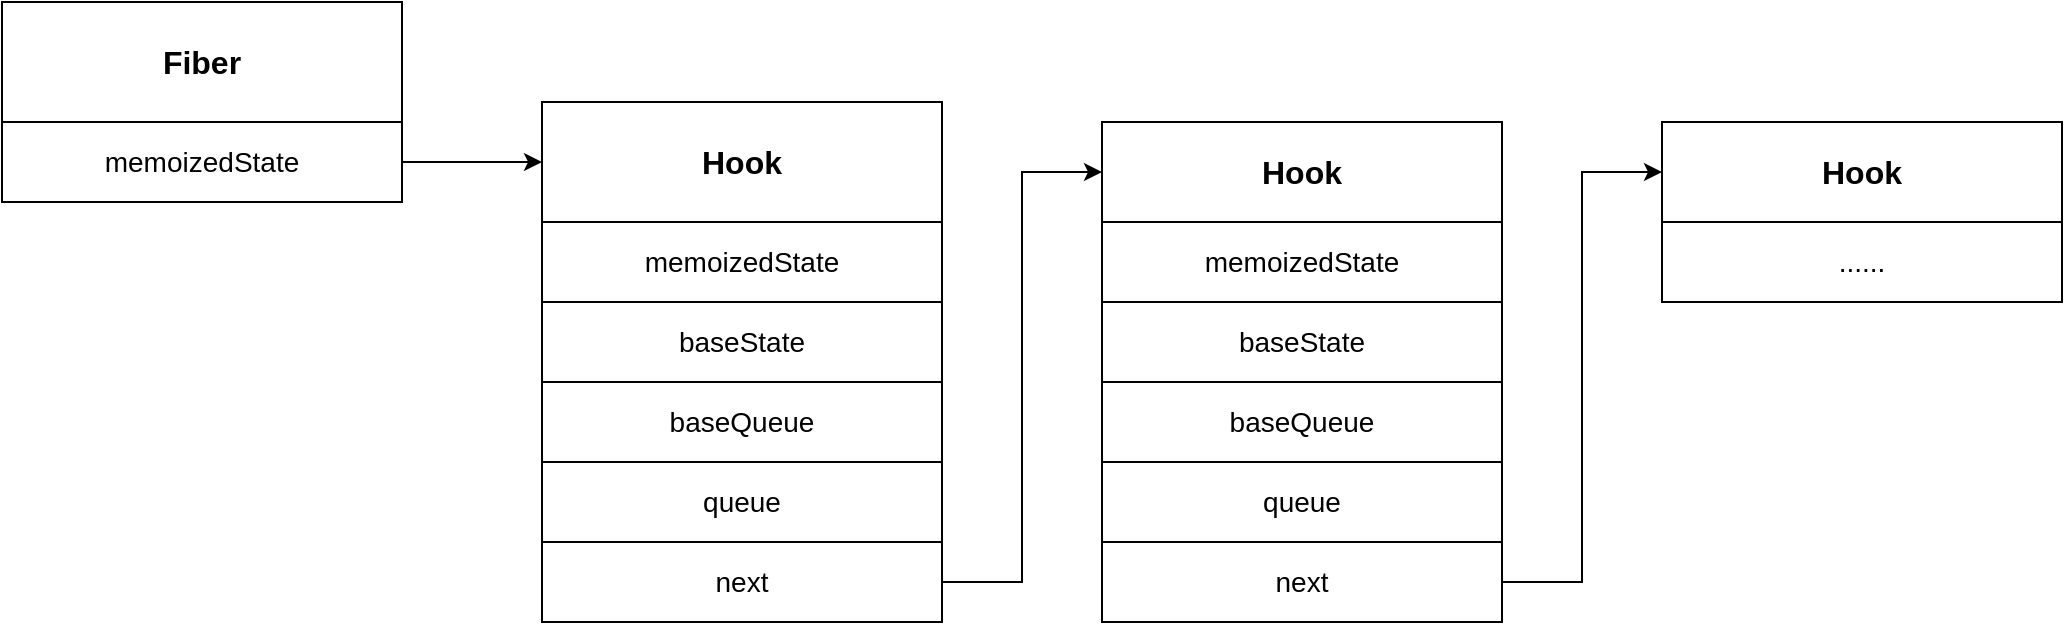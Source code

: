 <mxfile version="16.1.0" type="github">
  <diagram id="wmQCY8qJL-dyslhDrxCW" name="Page-1">
    <mxGraphModel dx="1395" dy="899" grid="1" gridSize="10" guides="1" tooltips="1" connect="1" arrows="1" fold="1" page="1" pageScale="1" pageWidth="2339" pageHeight="3300" math="0" shadow="0">
      <root>
        <mxCell id="0" />
        <mxCell id="1" parent="0" />
        <mxCell id="0jPFI7pGjnbCgKfN27kb-1" value="Fiber" style="rounded=0;whiteSpace=wrap;html=1;verticalAlign=middle;fontSize=16;fontStyle=1" vertex="1" parent="1">
          <mxGeometry x="10" y="220" width="200" height="60" as="geometry" />
        </mxCell>
        <mxCell id="0jPFI7pGjnbCgKfN27kb-62" style="edgeStyle=orthogonalEdgeStyle;rounded=0;orthogonalLoop=1;jettySize=auto;html=1;exitX=1;exitY=0.5;exitDx=0;exitDy=0;entryX=0;entryY=0.5;entryDx=0;entryDy=0;fontSize=14;" edge="1" parent="1" source="0jPFI7pGjnbCgKfN27kb-2" target="0jPFI7pGjnbCgKfN27kb-5">
          <mxGeometry relative="1" as="geometry" />
        </mxCell>
        <mxCell id="0jPFI7pGjnbCgKfN27kb-2" value="memoizedState" style="rounded=0;whiteSpace=wrap;html=1;fontSize=14;" vertex="1" parent="1">
          <mxGeometry x="10" y="280" width="200" height="40" as="geometry" />
        </mxCell>
        <mxCell id="0jPFI7pGjnbCgKfN27kb-5" value="Hook" style="rounded=0;whiteSpace=wrap;html=1;verticalAlign=middle;fontSize=16;fontStyle=1" vertex="1" parent="1">
          <mxGeometry x="280" y="270" width="200" height="60" as="geometry" />
        </mxCell>
        <mxCell id="0jPFI7pGjnbCgKfN27kb-6" value="memoizedState" style="rounded=0;whiteSpace=wrap;html=1;fontSize=14;" vertex="1" parent="1">
          <mxGeometry x="280" y="330" width="200" height="40" as="geometry" />
        </mxCell>
        <mxCell id="0jPFI7pGjnbCgKfN27kb-52" value="baseState" style="rounded=0;whiteSpace=wrap;html=1;fontSize=14;" vertex="1" parent="1">
          <mxGeometry x="280" y="370" width="200" height="40" as="geometry" />
        </mxCell>
        <mxCell id="0jPFI7pGjnbCgKfN27kb-53" value="baseQueue" style="rounded=0;whiteSpace=wrap;html=1;fontSize=14;" vertex="1" parent="1">
          <mxGeometry x="280" y="410" width="200" height="40" as="geometry" />
        </mxCell>
        <mxCell id="0jPFI7pGjnbCgKfN27kb-54" value="queue" style="rounded=0;whiteSpace=wrap;html=1;fontSize=14;" vertex="1" parent="1">
          <mxGeometry x="280" y="450" width="200" height="40" as="geometry" />
        </mxCell>
        <mxCell id="0jPFI7pGjnbCgKfN27kb-63" style="edgeStyle=orthogonalEdgeStyle;rounded=0;orthogonalLoop=1;jettySize=auto;html=1;exitX=1;exitY=0.5;exitDx=0;exitDy=0;entryX=0;entryY=0.5;entryDx=0;entryDy=0;fontSize=14;" edge="1" parent="1" source="0jPFI7pGjnbCgKfN27kb-55" target="0jPFI7pGjnbCgKfN27kb-56">
          <mxGeometry relative="1" as="geometry" />
        </mxCell>
        <mxCell id="0jPFI7pGjnbCgKfN27kb-55" value="next" style="rounded=0;whiteSpace=wrap;html=1;fontSize=14;" vertex="1" parent="1">
          <mxGeometry x="280" y="490" width="200" height="40" as="geometry" />
        </mxCell>
        <mxCell id="0jPFI7pGjnbCgKfN27kb-56" value="Hook" style="rounded=0;whiteSpace=wrap;html=1;verticalAlign=middle;fontSize=16;fontStyle=1" vertex="1" parent="1">
          <mxGeometry x="560" y="280" width="200" height="50" as="geometry" />
        </mxCell>
        <mxCell id="0jPFI7pGjnbCgKfN27kb-57" value="memoizedState" style="rounded=0;whiteSpace=wrap;html=1;fontSize=14;" vertex="1" parent="1">
          <mxGeometry x="560" y="330" width="200" height="40" as="geometry" />
        </mxCell>
        <mxCell id="0jPFI7pGjnbCgKfN27kb-58" value="baseState" style="rounded=0;whiteSpace=wrap;html=1;fontSize=14;" vertex="1" parent="1">
          <mxGeometry x="560" y="370" width="200" height="40" as="geometry" />
        </mxCell>
        <mxCell id="0jPFI7pGjnbCgKfN27kb-59" value="baseQueue" style="rounded=0;whiteSpace=wrap;html=1;fontSize=14;" vertex="1" parent="1">
          <mxGeometry x="560" y="410" width="200" height="40" as="geometry" />
        </mxCell>
        <mxCell id="0jPFI7pGjnbCgKfN27kb-60" value="queue" style="rounded=0;whiteSpace=wrap;html=1;fontSize=14;" vertex="1" parent="1">
          <mxGeometry x="560" y="450" width="200" height="40" as="geometry" />
        </mxCell>
        <mxCell id="0jPFI7pGjnbCgKfN27kb-70" style="edgeStyle=orthogonalEdgeStyle;rounded=0;orthogonalLoop=1;jettySize=auto;html=1;exitX=1;exitY=0.5;exitDx=0;exitDy=0;entryX=0;entryY=0.5;entryDx=0;entryDy=0;fontSize=14;" edge="1" parent="1" source="0jPFI7pGjnbCgKfN27kb-61" target="0jPFI7pGjnbCgKfN27kb-64">
          <mxGeometry relative="1" as="geometry" />
        </mxCell>
        <mxCell id="0jPFI7pGjnbCgKfN27kb-61" value="next" style="rounded=0;whiteSpace=wrap;html=1;fontSize=14;" vertex="1" parent="1">
          <mxGeometry x="560" y="490" width="200" height="40" as="geometry" />
        </mxCell>
        <mxCell id="0jPFI7pGjnbCgKfN27kb-64" value="Hook" style="rounded=0;whiteSpace=wrap;html=1;verticalAlign=middle;fontSize=16;fontStyle=1" vertex="1" parent="1">
          <mxGeometry x="840" y="280" width="200" height="50" as="geometry" />
        </mxCell>
        <mxCell id="0jPFI7pGjnbCgKfN27kb-65" value="......" style="rounded=0;whiteSpace=wrap;html=1;fontSize=14;" vertex="1" parent="1">
          <mxGeometry x="840" y="330" width="200" height="40" as="geometry" />
        </mxCell>
      </root>
    </mxGraphModel>
  </diagram>
</mxfile>
